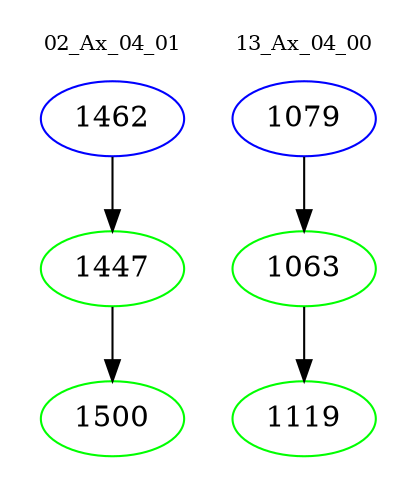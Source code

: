 digraph{
subgraph cluster_0 {
color = white
label = "02_Ax_04_01";
fontsize=10;
T0_1462 [label="1462", color="blue"]
T0_1462 -> T0_1447 [color="black"]
T0_1447 [label="1447", color="green"]
T0_1447 -> T0_1500 [color="black"]
T0_1500 [label="1500", color="green"]
}
subgraph cluster_1 {
color = white
label = "13_Ax_04_00";
fontsize=10;
T1_1079 [label="1079", color="blue"]
T1_1079 -> T1_1063 [color="black"]
T1_1063 [label="1063", color="green"]
T1_1063 -> T1_1119 [color="black"]
T1_1119 [label="1119", color="green"]
}
}
